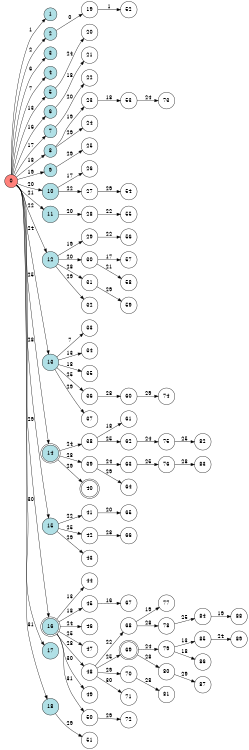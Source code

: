digraph APTA {
__start0 [label="" shape="none"];

rankdir=LR;
size="8,5";

s0 [style="filled", color="black", fillcolor="#ff817b" shape="circle", label="0"];
s1 [style="filled", color="black", fillcolor="powderblue" shape="circle", label="1"];
s2 [style="filled", color="black", fillcolor="powderblue" shape="circle", label="2"];
s3 [style="filled", color="black", fillcolor="powderblue" shape="circle", label="3"];
s4 [style="filled", color="black", fillcolor="powderblue" shape="circle", label="4"];
s5 [style="filled", color="black", fillcolor="powderblue" shape="circle", label="5"];
s6 [style="filled", color="black", fillcolor="powderblue" shape="circle", label="6"];
s7 [style="filled", color="black", fillcolor="powderblue" shape="circle", label="7"];
s8 [style="filled", color="black", fillcolor="powderblue" shape="circle", label="8"];
s9 [style="filled", color="black", fillcolor="powderblue" shape="circle", label="9"];
s10 [style="filled", color="black", fillcolor="powderblue" shape="circle", label="10"];
s11 [style="filled", color="black", fillcolor="powderblue" shape="circle", label="11"];
s12 [style="filled", color="black", fillcolor="powderblue" shape="circle", label="12"];
s13 [style="filled", color="black", fillcolor="powderblue" shape="circle", label="13"];
s14 [style="rounded,filled", color="black", fillcolor="powderblue" shape="doublecircle", label="14"];
s15 [style="filled", color="black", fillcolor="powderblue" shape="circle", label="15"];
s16 [style="rounded,filled", color="black", fillcolor="powderblue" shape="doublecircle", label="16"];
s17 [style="filled", color="black", fillcolor="powderblue" shape="circle", label="17"];
s18 [style="filled", color="black", fillcolor="powderblue" shape="circle", label="18"];
s19 [style="filled", color="black", fillcolor="white" shape="circle", label="19"];
s20 [style="filled", color="black", fillcolor="white" shape="circle", label="20"];
s21 [style="filled", color="black", fillcolor="white" shape="circle", label="21"];
s22 [style="filled", color="black", fillcolor="white" shape="circle", label="22"];
s23 [style="filled", color="black", fillcolor="white" shape="circle", label="23"];
s24 [style="filled", color="black", fillcolor="white" shape="circle", label="24"];
s25 [style="filled", color="black", fillcolor="white" shape="circle", label="25"];
s26 [style="filled", color="black", fillcolor="white" shape="circle", label="26"];
s27 [style="filled", color="black", fillcolor="white" shape="circle", label="27"];
s28 [style="filled", color="black", fillcolor="white" shape="circle", label="28"];
s29 [style="filled", color="black", fillcolor="white" shape="circle", label="29"];
s30 [style="filled", color="black", fillcolor="white" shape="circle", label="30"];
s31 [style="filled", color="black", fillcolor="white" shape="circle", label="31"];
s32 [style="filled", color="black", fillcolor="white" shape="circle", label="32"];
s33 [style="filled", color="black", fillcolor="white" shape="circle", label="33"];
s34 [style="filled", color="black", fillcolor="white" shape="circle", label="34"];
s35 [style="filled", color="black", fillcolor="white" shape="circle", label="35"];
s36 [style="filled", color="black", fillcolor="white" shape="circle", label="36"];
s37 [style="filled", color="black", fillcolor="white" shape="circle", label="37"];
s38 [style="filled", color="black", fillcolor="white" shape="circle", label="38"];
s39 [style="filled", color="black", fillcolor="white" shape="circle", label="39"];
s40 [style="rounded,filled", color="black", fillcolor="white" shape="doublecircle", label="40"];
s41 [style="filled", color="black", fillcolor="white" shape="circle", label="41"];
s42 [style="filled", color="black", fillcolor="white" shape="circle", label="42"];
s43 [style="filled", color="black", fillcolor="white" shape="circle", label="43"];
s44 [style="filled", color="black", fillcolor="white" shape="circle", label="44"];
s45 [style="filled", color="black", fillcolor="white" shape="circle", label="45"];
s46 [style="filled", color="black", fillcolor="white" shape="circle", label="46"];
s47 [style="filled", color="black", fillcolor="white" shape="circle", label="47"];
s48 [style="filled", color="black", fillcolor="white" shape="circle", label="48"];
s49 [style="filled", color="black", fillcolor="white" shape="circle", label="49"];
s50 [style="filled", color="black", fillcolor="white" shape="circle", label="50"];
s51 [style="filled", color="black", fillcolor="white" shape="circle", label="51"];
s52 [style="filled", color="black", fillcolor="white" shape="circle", label="52"];
s53 [style="filled", color="black", fillcolor="white" shape="circle", label="53"];
s54 [style="filled", color="black", fillcolor="white" shape="circle", label="54"];
s55 [style="filled", color="black", fillcolor="white" shape="circle", label="55"];
s56 [style="filled", color="black", fillcolor="white" shape="circle", label="56"];
s57 [style="filled", color="black", fillcolor="white" shape="circle", label="57"];
s58 [style="filled", color="black", fillcolor="white" shape="circle", label="58"];
s59 [style="filled", color="black", fillcolor="white" shape="circle", label="59"];
s60 [style="filled", color="black", fillcolor="white" shape="circle", label="60"];
s61 [style="filled", color="black", fillcolor="white" shape="circle", label="61"];
s62 [style="filled", color="black", fillcolor="white" shape="circle", label="62"];
s63 [style="filled", color="black", fillcolor="white" shape="circle", label="63"];
s64 [style="filled", color="black", fillcolor="white" shape="circle", label="64"];
s65 [style="filled", color="black", fillcolor="white" shape="circle", label="65"];
s66 [style="filled", color="black", fillcolor="white" shape="circle", label="66"];
s67 [style="filled", color="black", fillcolor="white" shape="circle", label="67"];
s68 [style="filled", color="black", fillcolor="white" shape="circle", label="68"];
s69 [style="rounded,filled", color="black", fillcolor="white" shape="doublecircle", label="69"];
s70 [style="filled", color="black", fillcolor="white" shape="circle", label="70"];
s71 [style="filled", color="black", fillcolor="white" shape="circle", label="71"];
s72 [style="filled", color="black", fillcolor="white" shape="circle", label="72"];
s73 [style="filled", color="black", fillcolor="white" shape="circle", label="73"];
s74 [style="filled", color="black", fillcolor="white" shape="circle", label="74"];
s75 [style="filled", color="black", fillcolor="white" shape="circle", label="75"];
s76 [style="filled", color="black", fillcolor="white" shape="circle", label="76"];
s77 [style="filled", color="black", fillcolor="white" shape="circle", label="77"];
s78 [style="filled", color="black", fillcolor="white" shape="circle", label="78"];
s79 [style="filled", color="black", fillcolor="white" shape="circle", label="79"];
s80 [style="filled", color="black", fillcolor="white" shape="circle", label="80"];
s81 [style="filled", color="black", fillcolor="white" shape="circle", label="81"];
s82 [style="filled", color="black", fillcolor="white" shape="circle", label="82"];
s83 [style="filled", color="black", fillcolor="white" shape="circle", label="83"];
s84 [style="filled", color="black", fillcolor="white" shape="circle", label="84"];
s85 [style="filled", color="black", fillcolor="white" shape="circle", label="85"];
s86 [style="filled", color="black", fillcolor="white" shape="circle", label="86"];
s87 [style="filled", color="black", fillcolor="white" shape="circle", label="87"];
s88 [style="filled", color="black", fillcolor="white" shape="circle", label="88"];
s89 [style="filled", color="black", fillcolor="white" shape="circle", label="89"];
s0 -> s1 [label="1"];
s0 -> s2 [label="2"];
s0 -> s3 [label="6"];
s0 -> s4 [label="7"];
s0 -> s5 [label="13"];
s0 -> s6 [label="16"];
s0 -> s7 [label="17"];
s0 -> s8 [label="18"];
s0 -> s9 [label="19"];
s0 -> s10 [label="20"];
s0 -> s11 [label="21"];
s0 -> s12 [label="22"];
s0 -> s13 [label="24"];
s0 -> s14 [label="25"];
s0 -> s15 [label="28"];
s0 -> s16 [label="29"];
s0 -> s17 [label="30"];
s0 -> s18 [label="31"];
s2 -> s19 [label="0"];
s5 -> s20 [label="24"];
s6 -> s21 [label="18"];
s7 -> s22 [label="20"];
s8 -> s23 [label="19"];
s8 -> s24 [label="29"];
s9 -> s25 [label="29"];
s10 -> s26 [label="17"];
s10 -> s27 [label="22"];
s11 -> s28 [label="20"];
s12 -> s29 [label="19"];
s12 -> s30 [label="20"];
s12 -> s31 [label="28"];
s12 -> s32 [label="29"];
s13 -> s33 [label="7"];
s13 -> s34 [label="13"];
s13 -> s35 [label="18"];
s13 -> s36 [label="25"];
s13 -> s37 [label="29"];
s14 -> s38 [label="24"];
s14 -> s39 [label="28"];
s14 -> s40 [label="29"];
s15 -> s41 [label="22"];
s15 -> s42 [label="25"];
s15 -> s43 [label="29"];
s16 -> s44 [label="13"];
s16 -> s45 [label="18"];
s16 -> s46 [label="24"];
s16 -> s47 [label="25"];
s16 -> s48 [label="28"];
s16 -> s49 [label="30"];
s16 -> s50 [label="31"];
s18 -> s51 [label="29"];
s19 -> s52 [label="1"];
s23 -> s53 [label="18"];
s27 -> s54 [label="29"];
s28 -> s55 [label="22"];
s29 -> s56 [label="22"];
s30 -> s57 [label="17"];
s30 -> s58 [label="21"];
s31 -> s59 [label="29"];
s36 -> s60 [label="28"];
s38 -> s61 [label="18"];
s38 -> s62 [label="25"];
s39 -> s63 [label="24"];
s39 -> s64 [label="29"];
s41 -> s65 [label="20"];
s42 -> s66 [label="28"];
s45 -> s67 [label="16"];
s48 -> s68 [label="22"];
s48 -> s69 [label="25"];
s48 -> s70 [label="29"];
s48 -> s71 [label="30"];
s50 -> s72 [label="29"];
s53 -> s73 [label="24"];
s60 -> s74 [label="29"];
s62 -> s75 [label="24"];
s63 -> s76 [label="25"];
s68 -> s77 [label="19"];
s68 -> s78 [label="28"];
s69 -> s79 [label="24"];
s69 -> s80 [label="28"];
s70 -> s81 [label="28"];
s75 -> s82 [label="25"];
s76 -> s83 [label="28"];
s78 -> s84 [label="25"];
s79 -> s85 [label="13"];
s79 -> s86 [label="18"];
s80 -> s87 [label="29"];
s84 -> s88 [label="19"];
s85 -> s89 [label="24"];

}